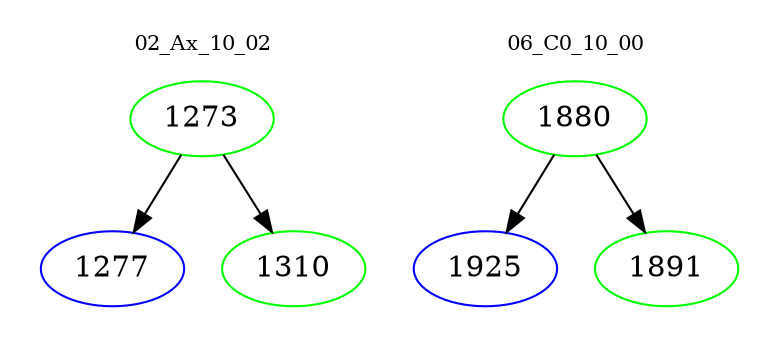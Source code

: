 digraph{
subgraph cluster_0 {
color = white
label = "02_Ax_10_02";
fontsize=10;
T0_1273 [label="1273", color="green"]
T0_1273 -> T0_1277 [color="black"]
T0_1277 [label="1277", color="blue"]
T0_1273 -> T0_1310 [color="black"]
T0_1310 [label="1310", color="green"]
}
subgraph cluster_1 {
color = white
label = "06_C0_10_00";
fontsize=10;
T1_1880 [label="1880", color="green"]
T1_1880 -> T1_1925 [color="black"]
T1_1925 [label="1925", color="blue"]
T1_1880 -> T1_1891 [color="black"]
T1_1891 [label="1891", color="green"]
}
}
